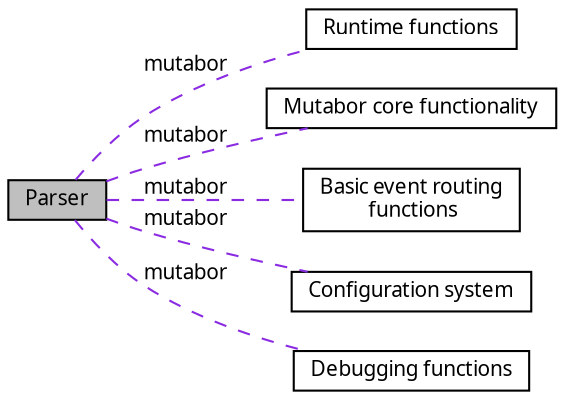 digraph "Parser"
{
  edge [fontname="Sans",fontsize="10",labelfontname="Sans",labelfontsize="10"];
  node [fontname="Sans",fontsize="10",shape=record];
  rankdir=LR;
  Node3 [label="Runtime functions",height=0.2,width=0.4,color="black", fillcolor="white", style="filled",URL="$dc/d7e/group__runtime.html",tooltip=" "];
  Node1 [label="Mutabor core functionality",height=0.2,width=0.4,color="black", fillcolor="white", style="filled",URL="$d9/d7c/group__kernel.html",tooltip="This group contains the functions that deal with the core idea of Mutabor: Parse Mutabor source files..."];
  Node4 [label="Basic event routing\l functions",height=0.2,width=0.4,color="black", fillcolor="white", style="filled",URL="$d5/dee/group__route.html",tooltip="This group contains functions and classes that can be used to set up a generic event routing..."];
  Node0 [label="Parser",height=0.2,width=0.4,color="black", fillcolor="grey75", style="filled", fontcolor="black"];
  Node5 [label="Configuration system",height=0.2,width=0.4,color="black", fillcolor="white", style="filled",URL="$d1/d44/group__config.html",tooltip="Save and restore configuration of boxes and routes. "];
  Node2 [label="Debugging functions",height=0.2,width=0.4,color="black", fillcolor="white", style="filled",URL="$de/db7/group__debug.html",tooltip="This group contains the functions that are used to help debugging of Mutabor. "];
  Node0->Node1 [shape=plaintext, label="mutabor", color="blueviolet", dir="none", style="dashed"];
  Node0->Node2 [shape=plaintext, label="mutabor", color="blueviolet", dir="none", style="dashed"];
  Node0->Node3 [shape=plaintext, label="mutabor", color="blueviolet", dir="none", style="dashed"];
  Node0->Node4 [shape=plaintext, label="mutabor", color="blueviolet", dir="none", style="dashed"];
  Node0->Node5 [shape=plaintext, label="mutabor", color="blueviolet", dir="none", style="dashed"];
}
